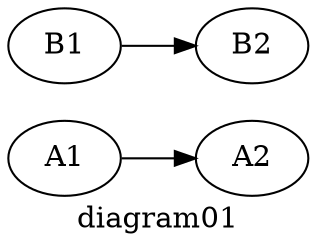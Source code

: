 digraph G {
    graph [
        label="diagram01",
        rankdir=LR
    ];
    A1 -> A2;
    B1 -> B2;
}